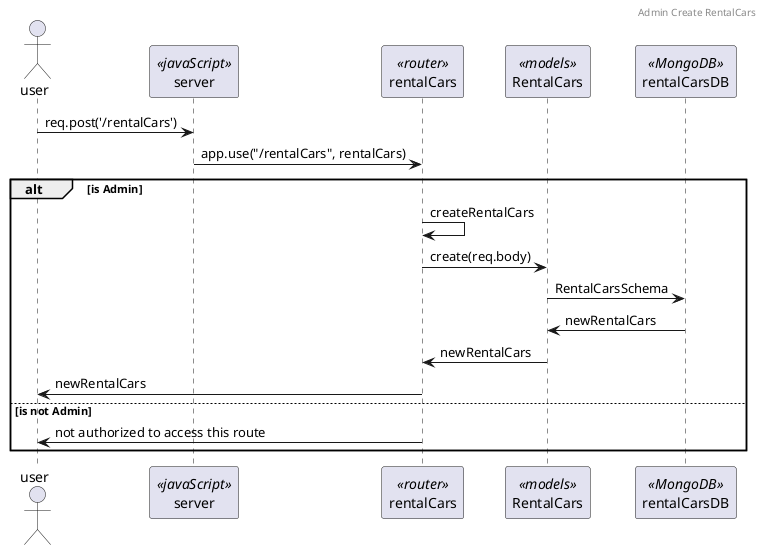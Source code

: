 @startuml Create RentalCars

header Admin Create RentalCars

actor user
participant server <<javaScript>>
participant rentalCars <<router>>
participant rentalCars <<controllers>>
participant RentalCars <<models>>
participant rentalCarsDB <<MongoDB>>

user -> server : req.post('/rentalCars')
server -> rentalCars : app.use("/rentalCars", rentalCars)
alt is Admin
    rentalCars -> rentalCars : createRentalCars
    rentalCars -> RentalCars : create(req.body)
    RentalCars -> rentalCarsDB : RentalCarsSchema
    rentalCarsDB -> RentalCars : newRentalCars
    RentalCars -> rentalCars : newRentalCars
    rentalCars -> user : newRentalCars
else is not Admin
    rentalCars -> user : not authorized to access this route
end

@enduml
